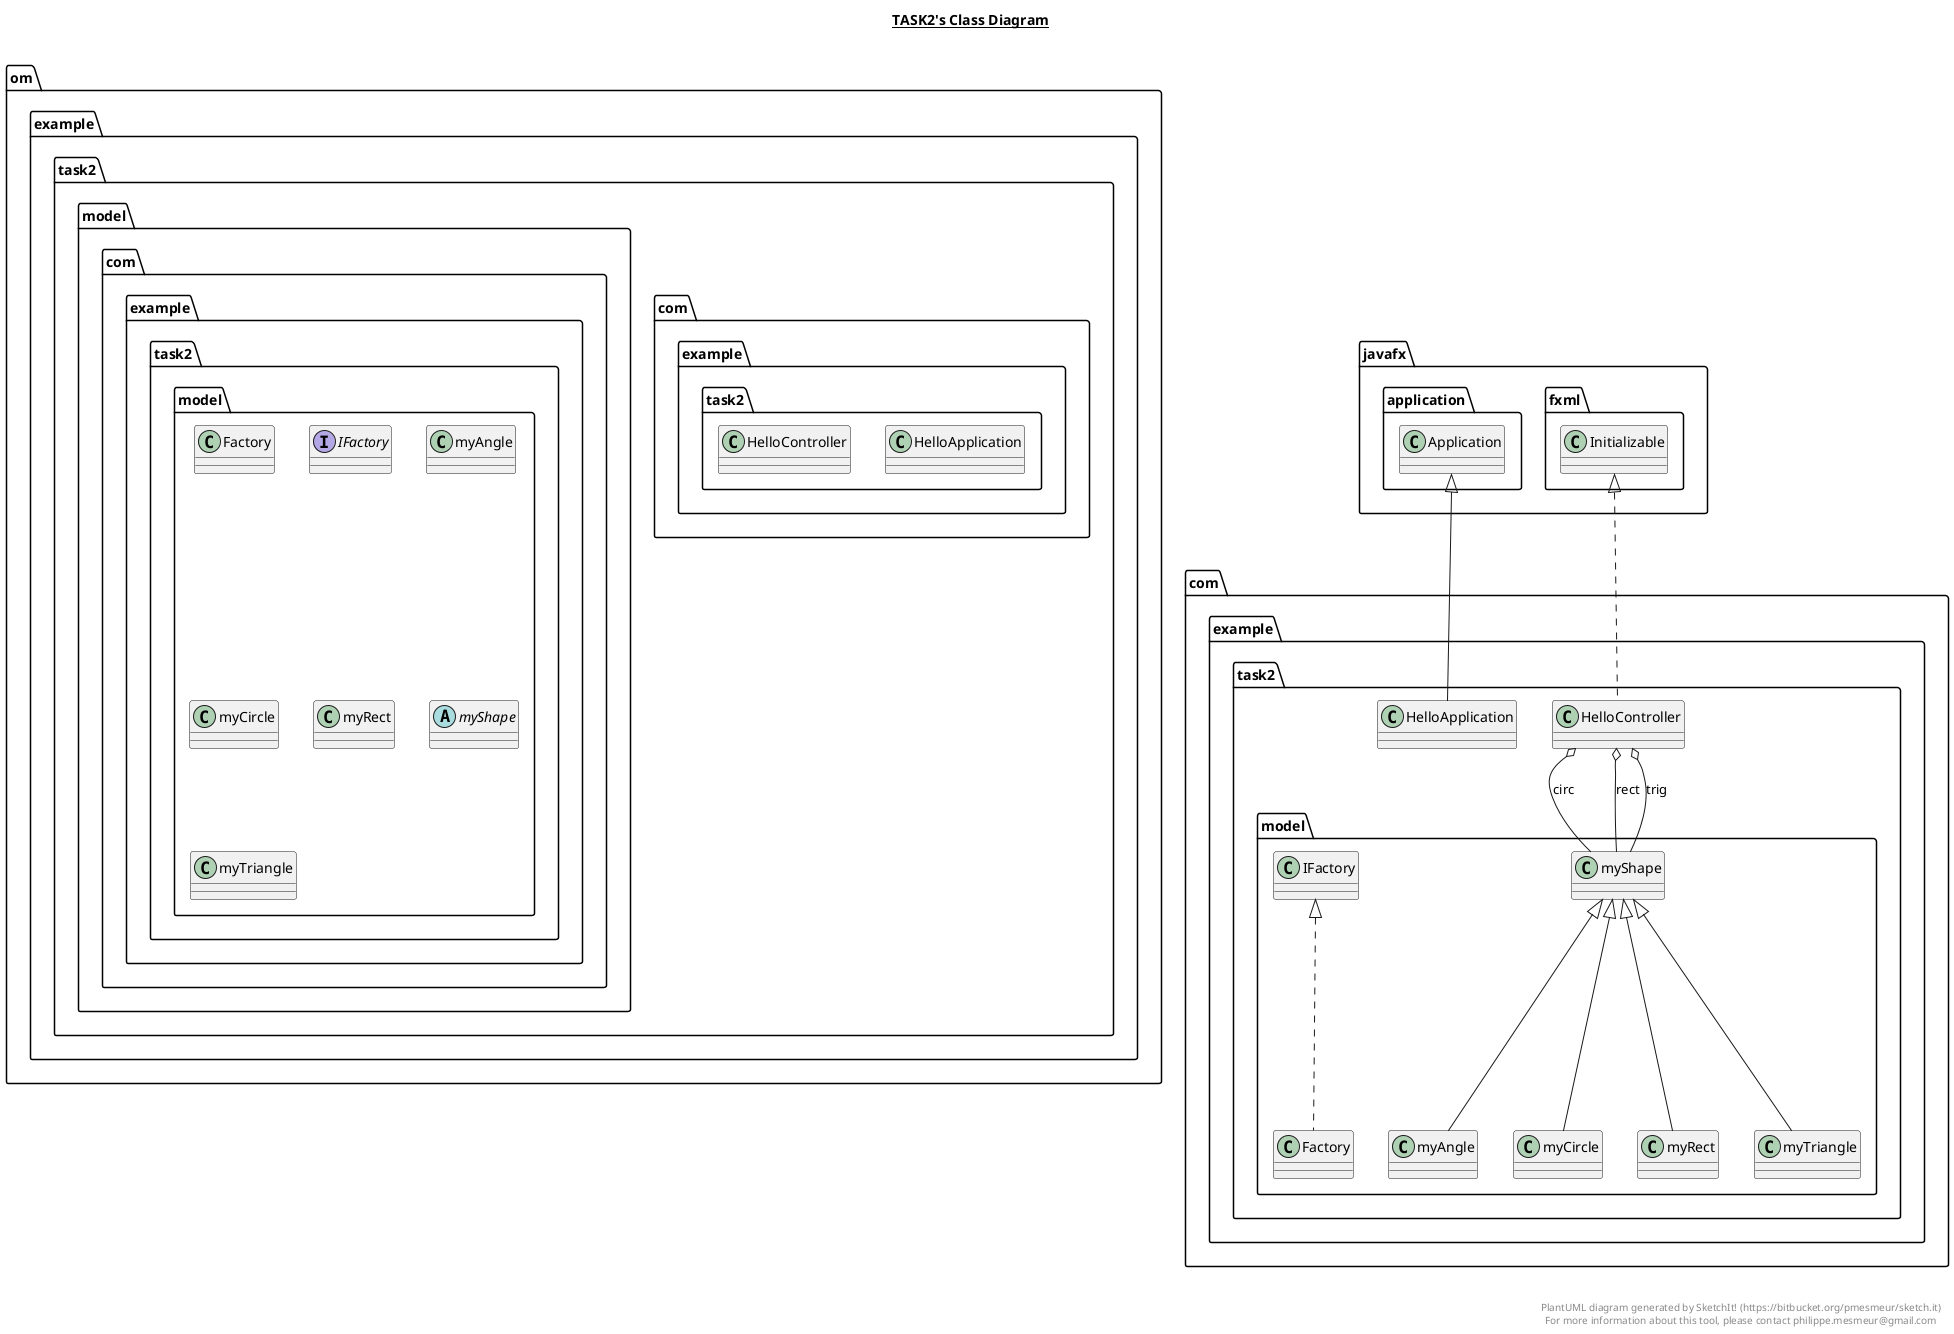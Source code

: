 @startuml

title __TASK2's Class Diagram__\n


    namespace om.example.task2 {
      class com.example.task2.HelloApplication {
      }
    }

  


    namespace om.example.task2 {
      class com.example.task2.HelloController {
      }
    }

  


    namespace om.example.task2 {
      namespace model {
        class com.example.task2.model.Factory {
        }
      }
    }

  


    namespace om.example.task2 {
      namespace model {
        interface com.example.task2.model.IFactory {
        }
      }
    }

  


    namespace om.example.task2 {
      namespace model {
        class com.example.task2.model.myAngle {
        }
      }
    }

  


    namespace om.example.task2 {
      namespace model {
        class com.example.task2.model.myCircle {
        }
      }
    }

  


    namespace om.example.task2 {
      namespace model {
        class com.example.task2.model.myRect {
        }
      }
    }

  


    namespace om.example.task2 {
      namespace model {
        abstract class com.example.task2.model.myShape {
        }
      }
    }


    namespace om.example.task2 {
      namespace model {
        class com.example.task2.model.myTriangle {
        }
      }
    }

  

  com.example.task2.HelloApplication -up-|> javafx.application.Application
  com.example.task2.HelloController .up.|> javafx.fxml.Initializable
  com.example.task2.HelloController o-- com.example.task2.model.myShape : circ
  com.example.task2.HelloController o-- com.example.task2.model.myShape : rect
  com.example.task2.HelloController o-- com.example.task2.model.myShape : trig
  com.example.task2.model.Factory .up.|> com.example.task2.model.IFactory
  com.example.task2.model.myAngle -up-|> com.example.task2.model.myShape
  com.example.task2.model.myCircle -up-|> com.example.task2.model.myShape
  com.example.task2.model.myRect -up-|> com.example.task2.model.myShape
  com.example.task2.model.myTriangle -up-|> com.example.task2.model.myShape


right footer


PlantUML diagram generated by SketchIt! (https://bitbucket.org/pmesmeur/sketch.it)
For more information about this tool, please contact philippe.mesmeur@gmail.com
endfooter

@enduml
